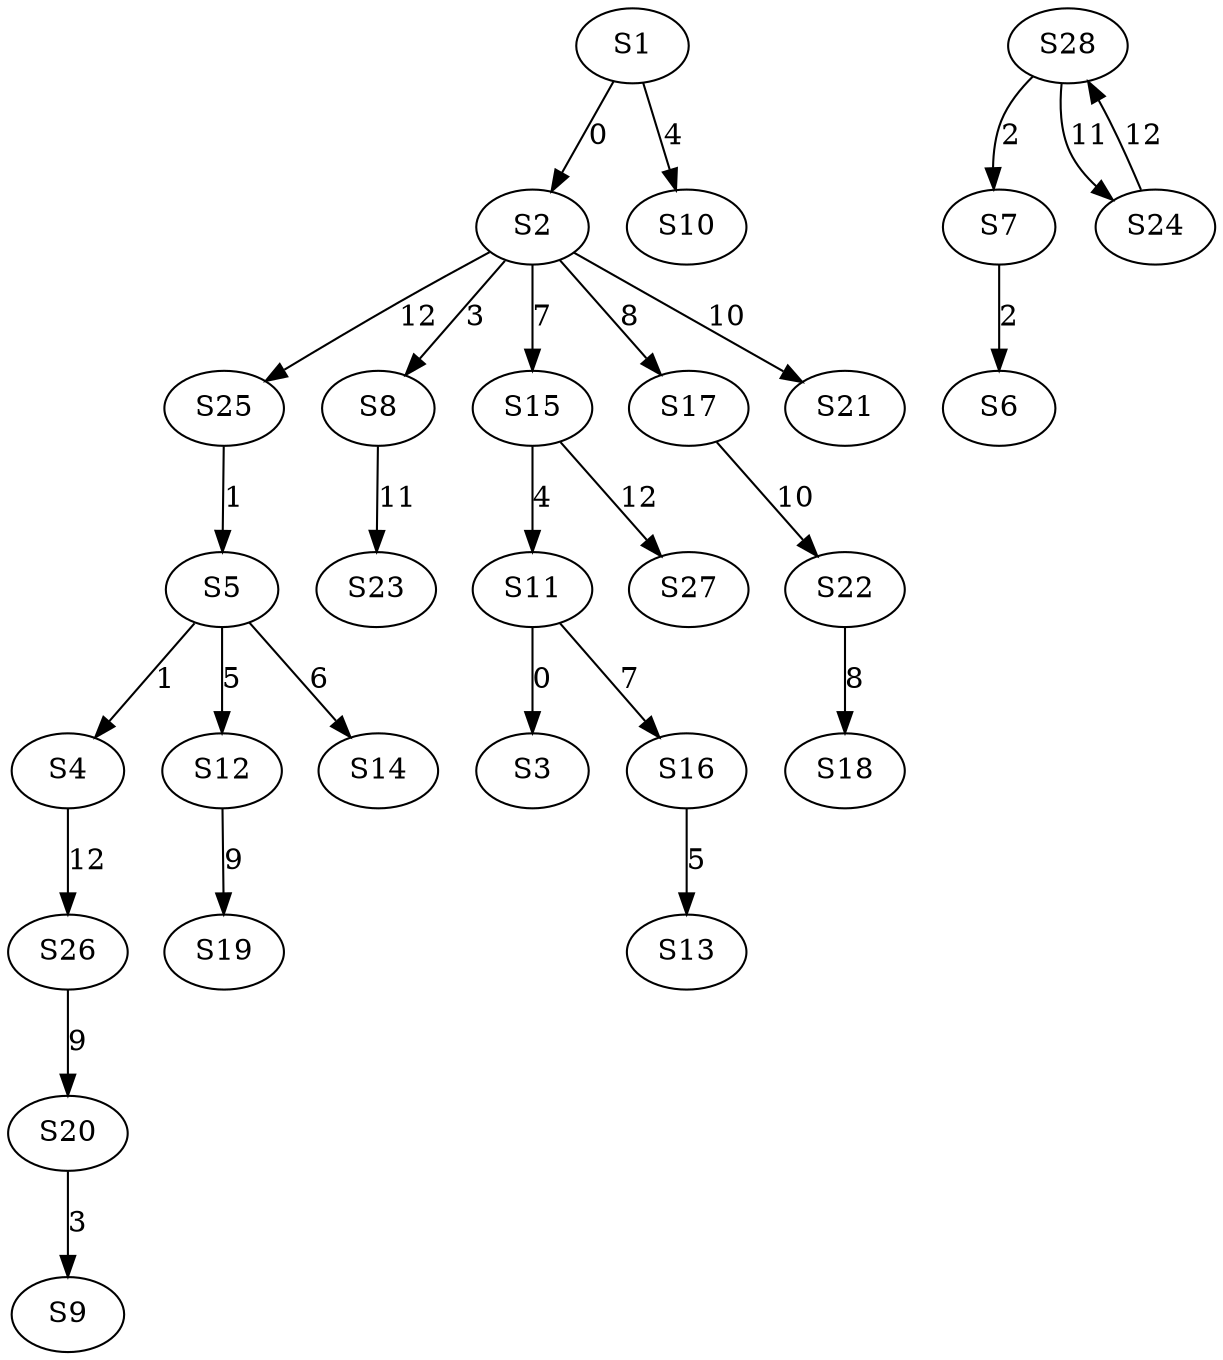 strict digraph {
	S1 -> S2 [ label = 0 ];
	S11 -> S3 [ label = 0 ];
	S5 -> S4 [ label = 1 ];
	S25 -> S5 [ label = 1 ];
	S7 -> S6 [ label = 2 ];
	S28 -> S7 [ label = 2 ];
	S2 -> S8 [ label = 3 ];
	S20 -> S9 [ label = 3 ];
	S1 -> S10 [ label = 4 ];
	S15 -> S11 [ label = 4 ];
	S5 -> S12 [ label = 5 ];
	S16 -> S13 [ label = 5 ];
	S5 -> S14 [ label = 6 ];
	S2 -> S15 [ label = 7 ];
	S11 -> S16 [ label = 7 ];
	S2 -> S17 [ label = 8 ];
	S22 -> S18 [ label = 8 ];
	S12 -> S19 [ label = 9 ];
	S26 -> S20 [ label = 9 ];
	S2 -> S21 [ label = 10 ];
	S17 -> S22 [ label = 10 ];
	S8 -> S23 [ label = 11 ];
	S28 -> S24 [ label = 11 ];
	S2 -> S25 [ label = 12 ];
	S4 -> S26 [ label = 12 ];
	S15 -> S27 [ label = 12 ];
	S24 -> S28 [ label = 12 ];
}